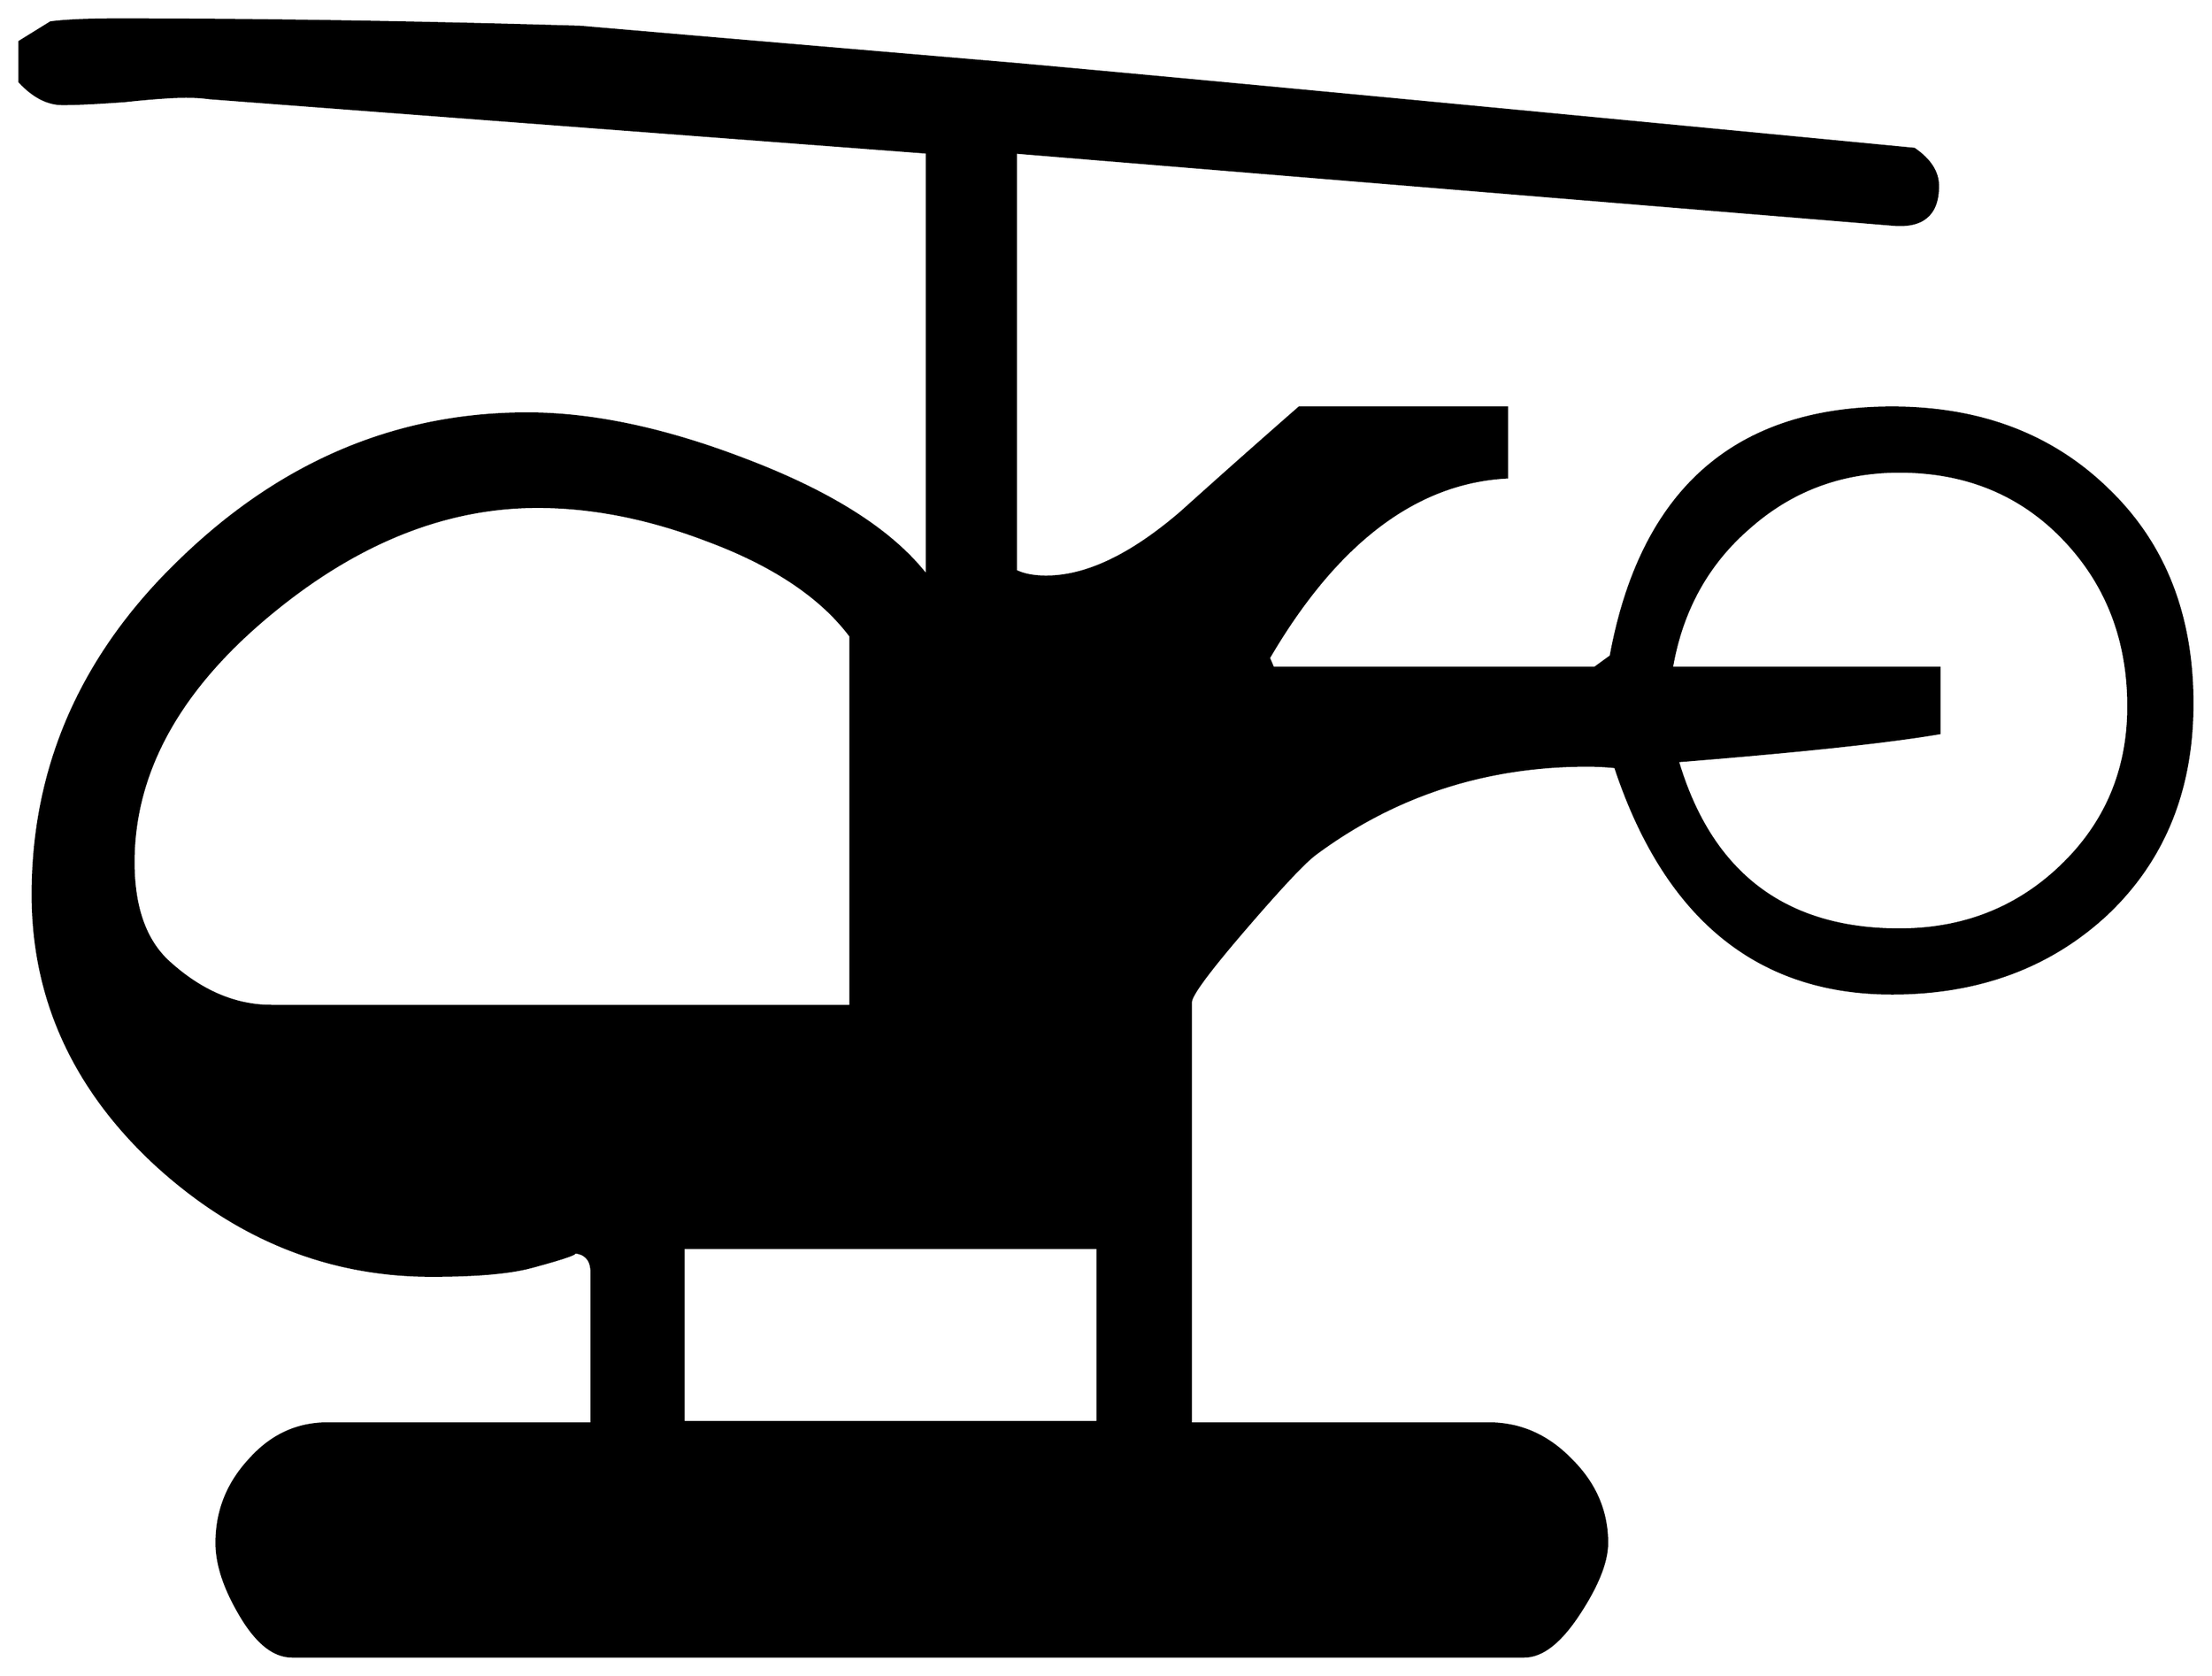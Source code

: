 


\begin{tikzpicture}[y=0.80pt, x=0.80pt, yscale=-1.0, xscale=1.0, inner sep=0pt, outer sep=0pt]
\begin{scope}[shift={(100.0,1861.0)},nonzero rule]
  \path[draw=.,fill=.,line width=1.600pt] (1559.0,-829.0) ..
    controls (1559.0,-770.333) and (1539.667,-722.667) ..
    (1501.0,-686.0) .. controls (1462.333,-650.0) and
    (1413.667,-632.0) .. (1355.0,-632.0) .. controls
    (1263.667,-632.0) and (1201.0,-683.333) .. (1167.0,-786.0) ..
    controls (1160.333,-786.667) and (1154.0,-787.0) ..
    (1148.0,-787.0) .. controls (1078.667,-787.0) and
    (1017.0,-767.0) .. (963.0,-727.0) .. controls (955.667,-721.667)
    and (939.667,-704.667) .. (915.0,-676.0) .. controls
    (890.333,-647.333) and (878.0,-630.667) .. (878.0,-626.0) --
    (878.0,-339.0) -- (1081.0,-339.0) .. controls
    (1102.333,-339.0) and (1121.0,-330.667) .. (1137.0,-314.0) ..
    controls (1153.0,-298.0) and (1161.0,-279.333) ..
    (1161.0,-258.0) .. controls (1161.0,-245.333) and
    (1154.667,-229.333) .. (1142.0,-210.0) .. controls
    (1129.333,-190.667) and (1117.0,-181.0) .. (1105.0,-181.0) --
    (267.0,-181.0) .. controls (254.333,-181.0) and (242.333,-191.0)
    .. (231.0,-211.0) .. controls (221.0,-228.333) and
    (216.0,-244.0) .. (216.0,-258.0) .. controls (216.0,-279.333)
    and (223.333,-298.0) .. (238.0,-314.0) .. controls
    (252.667,-330.667) and (270.333,-339.0) .. (291.0,-339.0) --
    (471.0,-339.0) -- (471.0,-442.0) .. controls (471.0,-451.333)
    and (466.333,-456.0) .. (457.0,-456.0) .. controls
    (463.667,-456.0) and (454.667,-452.667) .. (430.0,-446.0) ..
    controls (415.333,-442.0) and (392.667,-440.0) .. (362.0,-440.0)
    .. controls (291.333,-440.0) and (228.333,-465.667) ..
    (173.0,-517.0) .. controls (118.333,-568.333) and (91.0,-629.0)
    .. (91.0,-699.0) .. controls (91.0,-787.0) and
    (125.0,-863.333) .. (193.0,-928.0) .. controls (261.0,-993.333)
    and (339.0,-1026.0) .. (427.0,-1026.0) .. controls
    (471.0,-1026.0) and (520.0,-1015.667) .. (574.0,-995.0) ..
    controls (634.0,-972.333) and (675.667,-945.667) .. (699.0,-915.0)
    -- (699.0,-1204.0) -- (211.0,-1241.0) .. controls
    (206.333,-1241.667) and (201.0,-1242.0) .. (195.0,-1242.0) ..
    controls (185.667,-1242.0) and (171.667,-1241.0) ..
    (153.0,-1239.0) .. controls (134.333,-1237.667) and
    (120.333,-1237.0) .. (111.0,-1237.0) .. controls
    (101.0,-1237.0) and (91.333,-1242.0) .. (82.0,-1252.0) --
    (82.0,-1279.0) -- (103.0,-1292.0) .. controls
    (113.0,-1293.333) and (128.0,-1294.0) .. (148.0,-1294.0) ..
    controls (244.667,-1294.0) and (349.667,-1292.333) ..
    (463.0,-1289.0) .. controls (486.333,-1287.0) and
    (521.333,-1284.0) .. (568.0,-1280.0) -- (756.0,-1264.0) ..
    controls (846.0,-1256.0) and (1050.667,-1236.667) ..
    (1370.0,-1206.0) .. controls (1380.667,-1198.667) and
    (1386.0,-1190.333) .. (1386.0,-1181.0) .. controls
    (1386.0,-1161.667) and (1375.667,-1153.0) .. (1355.0,-1155.0) --
    (759.0,-1204.0) -- (759.0,-919.0) .. controls (764.333,-916.333)
    and (771.333,-915.0) .. (780.0,-915.0) .. controls
    (807.333,-915.0) and (838.0,-929.667) .. (872.0,-959.0) ..
    controls (898.667,-983.0) and (925.333,-1006.667) ..
    (952.0,-1030.0) -- (1093.0,-1030.0) -- (1093.0,-983.0) ..
    controls (1031.0,-979.667) and (977.0,-938.667) ..
    (931.0,-860.0) -- (934.0,-853.0) -- (1153.0,-853.0) --
    (1164.0,-861.0) .. controls (1184.667,-973.667) and
    (1248.333,-1030.0) .. (1355.0,-1030.0) .. controls
    (1415.0,-1030.0) and (1464.0,-1011.333) .. (1502.0,-974.0) ..
    controls (1540.0,-937.333) and (1559.0,-889.0) ..
    (1559.0,-829.0) -- cycle(1516.0,-827.0) .. controls
    (1516.0,-872.333) and (1501.333,-910.333) .. (1472.0,-941.0) ..
    controls (1442.667,-971.667) and (1405.333,-987.0) ..
    (1360.0,-987.0) .. controls (1320.667,-987.0) and
    (1286.667,-974.333) .. (1258.0,-949.0) .. controls
    (1229.333,-924.333) and (1211.667,-892.333) .. (1205.0,-853.0) --
    (1387.0,-853.0) -- (1387.0,-809.0) .. controls
    (1351.667,-803.0) and (1292.333,-796.667) .. (1209.0,-790.0) ..
    controls (1231.667,-713.333) and (1282.0,-675.0) ..
    (1360.0,-675.0) .. controls (1403.333,-675.0) and
    (1440.0,-689.333) .. (1470.0,-718.0) .. controls
    (1500.667,-747.333) and (1516.0,-783.667) .. (1516.0,-827.0) --
    cycle(647.0,-623.0) -- (647.0,-875.0) .. controls
    (627.0,-901.667) and (594.667,-923.333) .. (550.0,-940.0) ..
    controls (510.0,-955.333) and (471.333,-963.0) .. (434.0,-963.0)
    .. controls (371.333,-963.0) and (310.667,-938.667) ..
    (252.0,-890.0) .. controls (190.0,-838.667) and (159.0,-782.333)
    .. (159.0,-721.0) .. controls (159.0,-690.333) and
    (167.0,-667.667) .. (183.0,-653.0) .. controls (205.0,-633.0)
    and (228.333,-623.0) .. (253.0,-623.0) -- (647.0,-623.0) --
    cycle(815.0,-340.0) -- (815.0,-459.0) -- (533.0,-459.0) --
    (533.0,-340.0) -- (815.0,-340.0) -- cycle;
\end{scope}

\end{tikzpicture}

